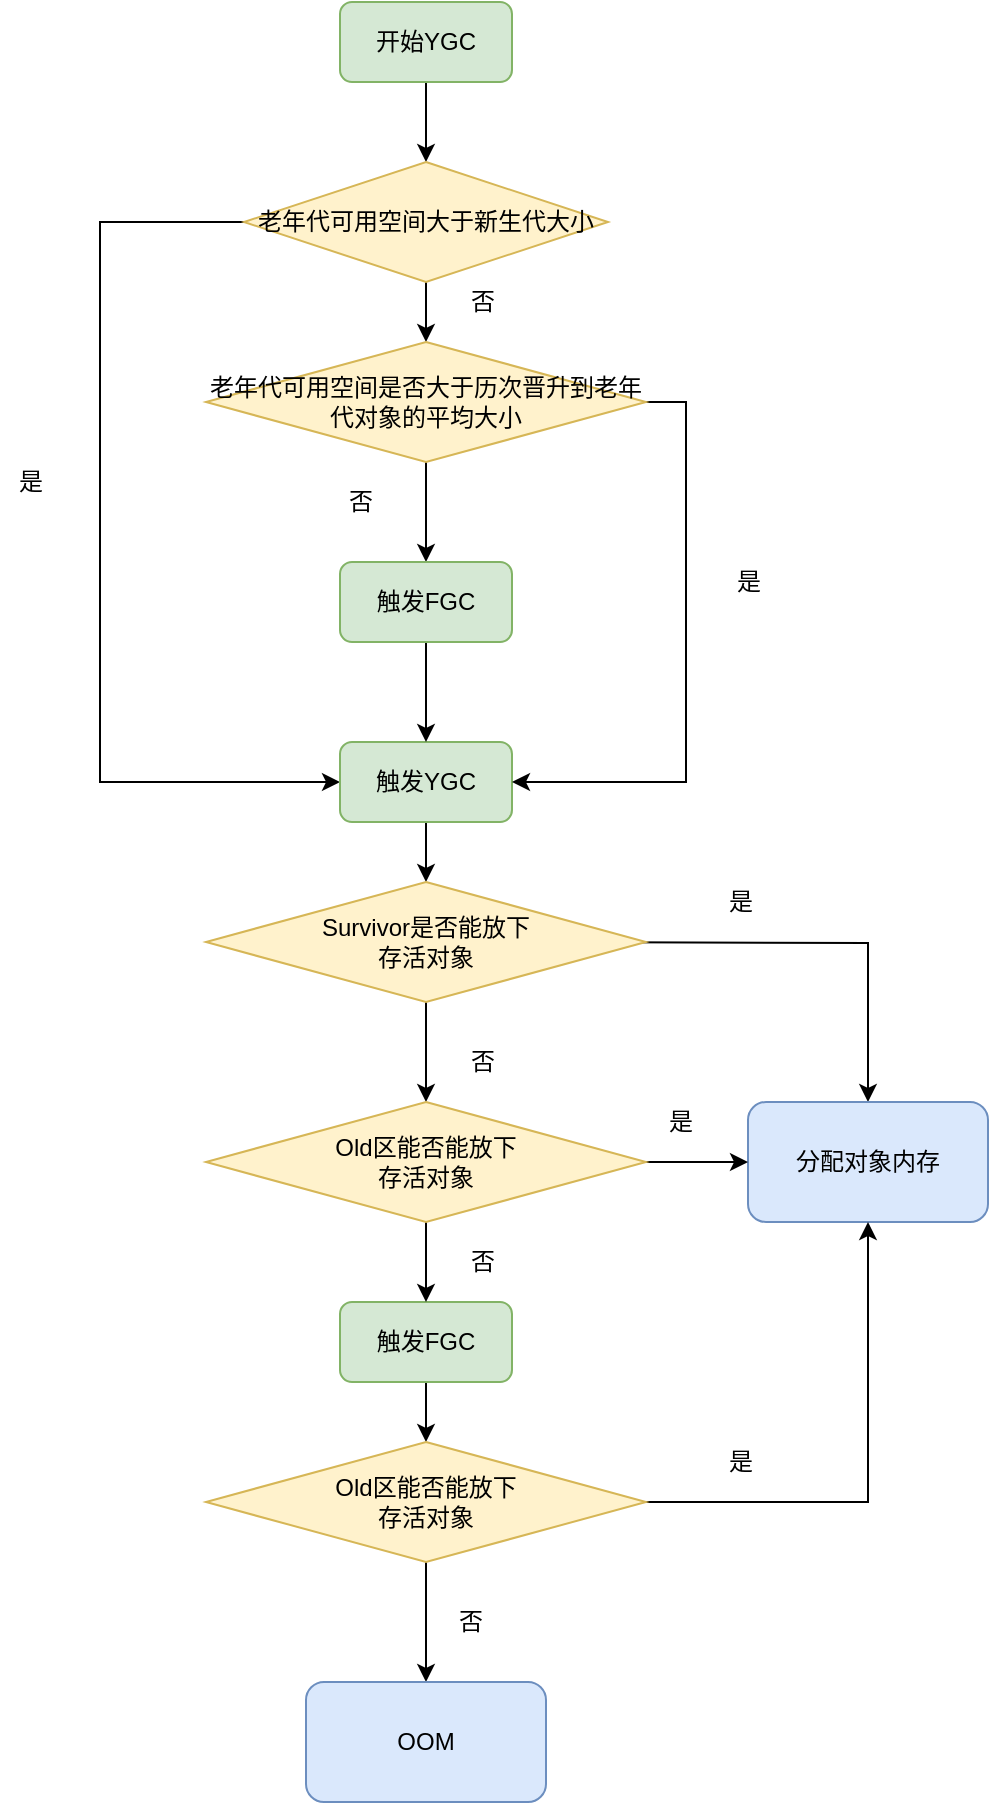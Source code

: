 <mxfile version="14.9.1" type="github">
  <diagram id="f8kKnvuMQM2X8OM3LZuz" name="Page-1">
    <mxGraphModel dx="946" dy="536" grid="1" gridSize="10" guides="1" tooltips="1" connect="1" arrows="1" fold="1" page="1" pageScale="1" pageWidth="827" pageHeight="1169" math="0" shadow="0">
      <root>
        <mxCell id="0" />
        <mxCell id="1" parent="0" />
        <mxCell id="R2dKKN8My9Zuvh4SsiUZ-13" style="edgeStyle=orthogonalEdgeStyle;rounded=0;orthogonalLoop=1;jettySize=auto;html=1;entryX=0.5;entryY=0;entryDx=0;entryDy=0;" edge="1" parent="1" source="R2dKKN8My9Zuvh4SsiUZ-1" target="R2dKKN8My9Zuvh4SsiUZ-2">
          <mxGeometry relative="1" as="geometry" />
        </mxCell>
        <mxCell id="R2dKKN8My9Zuvh4SsiUZ-1" value="开始YGC" style="rounded=1;whiteSpace=wrap;html=1;fillColor=#d5e8d4;strokeColor=#82b366;" vertex="1" parent="1">
          <mxGeometry x="210" y="90" width="86" height="40" as="geometry" />
        </mxCell>
        <mxCell id="R2dKKN8My9Zuvh4SsiUZ-15" style="edgeStyle=orthogonalEdgeStyle;rounded=0;orthogonalLoop=1;jettySize=auto;html=1;exitX=0;exitY=0.5;exitDx=0;exitDy=0;entryX=0;entryY=0.5;entryDx=0;entryDy=0;" edge="1" parent="1" source="R2dKKN8My9Zuvh4SsiUZ-2" target="R2dKKN8My9Zuvh4SsiUZ-3">
          <mxGeometry relative="1" as="geometry">
            <Array as="points">
              <mxPoint x="90" y="200" />
              <mxPoint x="90" y="480" />
            </Array>
          </mxGeometry>
        </mxCell>
        <mxCell id="R2dKKN8My9Zuvh4SsiUZ-16" value="" style="edgeStyle=orthogonalEdgeStyle;rounded=0;orthogonalLoop=1;jettySize=auto;html=1;" edge="1" parent="1" source="R2dKKN8My9Zuvh4SsiUZ-2" target="R2dKKN8My9Zuvh4SsiUZ-4">
          <mxGeometry relative="1" as="geometry" />
        </mxCell>
        <mxCell id="R2dKKN8My9Zuvh4SsiUZ-2" value="老年代可用空间大于新生代大小" style="rhombus;whiteSpace=wrap;html=1;fillColor=#fff2cc;strokeColor=#d6b656;" vertex="1" parent="1">
          <mxGeometry x="162" y="170" width="182" height="60" as="geometry" />
        </mxCell>
        <mxCell id="R2dKKN8My9Zuvh4SsiUZ-42" style="edgeStyle=orthogonalEdgeStyle;rounded=0;orthogonalLoop=1;jettySize=auto;html=1;entryX=0.5;entryY=0;entryDx=0;entryDy=0;" edge="1" parent="1" source="R2dKKN8My9Zuvh4SsiUZ-3" target="R2dKKN8My9Zuvh4SsiUZ-38">
          <mxGeometry relative="1" as="geometry" />
        </mxCell>
        <mxCell id="R2dKKN8My9Zuvh4SsiUZ-3" value="触发YGC" style="rounded=1;whiteSpace=wrap;html=1;fillColor=#d5e8d4;strokeColor=#82b366;" vertex="1" parent="1">
          <mxGeometry x="210" y="460" width="86" height="40" as="geometry" />
        </mxCell>
        <mxCell id="R2dKKN8My9Zuvh4SsiUZ-18" value="" style="edgeStyle=orthogonalEdgeStyle;rounded=0;orthogonalLoop=1;jettySize=auto;html=1;" edge="1" parent="1" source="R2dKKN8My9Zuvh4SsiUZ-4" target="R2dKKN8My9Zuvh4SsiUZ-7">
          <mxGeometry relative="1" as="geometry" />
        </mxCell>
        <mxCell id="R2dKKN8My9Zuvh4SsiUZ-20" style="edgeStyle=orthogonalEdgeStyle;rounded=0;orthogonalLoop=1;jettySize=auto;html=1;exitX=1;exitY=0.5;exitDx=0;exitDy=0;entryX=1;entryY=0.5;entryDx=0;entryDy=0;" edge="1" parent="1" source="R2dKKN8My9Zuvh4SsiUZ-4" target="R2dKKN8My9Zuvh4SsiUZ-3">
          <mxGeometry relative="1" as="geometry" />
        </mxCell>
        <mxCell id="R2dKKN8My9Zuvh4SsiUZ-4" value="老年代可用空间是否大于历次晋升到老年代对象的平均大小" style="rhombus;whiteSpace=wrap;html=1;fillColor=#fff2cc;strokeColor=#d6b656;" vertex="1" parent="1">
          <mxGeometry x="143" y="260" width="220" height="60" as="geometry" />
        </mxCell>
        <mxCell id="R2dKKN8My9Zuvh4SsiUZ-22" value="" style="edgeStyle=orthogonalEdgeStyle;rounded=0;orthogonalLoop=1;jettySize=auto;html=1;" edge="1" parent="1" source="R2dKKN8My9Zuvh4SsiUZ-7" target="R2dKKN8My9Zuvh4SsiUZ-3">
          <mxGeometry relative="1" as="geometry" />
        </mxCell>
        <mxCell id="R2dKKN8My9Zuvh4SsiUZ-7" value="触发FGC" style="rounded=1;whiteSpace=wrap;html=1;fillColor=#d5e8d4;strokeColor=#82b366;" vertex="1" parent="1">
          <mxGeometry x="210" y="370" width="86" height="40" as="geometry" />
        </mxCell>
        <mxCell id="R2dKKN8My9Zuvh4SsiUZ-17" value="是" style="text;html=1;align=center;verticalAlign=middle;resizable=0;points=[];autosize=1;strokeColor=none;" vertex="1" parent="1">
          <mxGeometry x="40" y="320" width="30" height="20" as="geometry" />
        </mxCell>
        <mxCell id="R2dKKN8My9Zuvh4SsiUZ-19" value="否" style="text;html=1;align=center;verticalAlign=middle;resizable=0;points=[];autosize=1;strokeColor=none;" vertex="1" parent="1">
          <mxGeometry x="205" y="330" width="30" height="20" as="geometry" />
        </mxCell>
        <mxCell id="R2dKKN8My9Zuvh4SsiUZ-21" value="是" style="text;html=1;align=center;verticalAlign=middle;resizable=0;points=[];autosize=1;strokeColor=none;" vertex="1" parent="1">
          <mxGeometry x="399" y="370" width="30" height="20" as="geometry" />
        </mxCell>
        <mxCell id="R2dKKN8My9Zuvh4SsiUZ-33" style="edgeStyle=orthogonalEdgeStyle;rounded=0;orthogonalLoop=1;jettySize=auto;html=1;exitX=1;exitY=0.5;exitDx=0;exitDy=0;entryX=0.5;entryY=0;entryDx=0;entryDy=0;" edge="1" parent="1" target="R2dKKN8My9Zuvh4SsiUZ-25">
          <mxGeometry relative="1" as="geometry">
            <mxPoint x="313" y="560" as="sourcePoint" />
          </mxGeometry>
        </mxCell>
        <mxCell id="R2dKKN8My9Zuvh4SsiUZ-25" value="分配对象内存" style="rounded=1;whiteSpace=wrap;html=1;fillColor=#dae8fc;strokeColor=#6c8ebf;" vertex="1" parent="1">
          <mxGeometry x="414" y="640" width="120" height="60" as="geometry" />
        </mxCell>
        <mxCell id="R2dKKN8My9Zuvh4SsiUZ-48" style="edgeStyle=orthogonalEdgeStyle;rounded=0;orthogonalLoop=1;jettySize=auto;html=1;exitX=0.5;exitY=1;exitDx=0;exitDy=0;entryX=0.5;entryY=0;entryDx=0;entryDy=0;" edge="1" parent="1" source="R2dKKN8My9Zuvh4SsiUZ-27" target="R2dKKN8My9Zuvh4SsiUZ-28">
          <mxGeometry relative="1" as="geometry" />
        </mxCell>
        <mxCell id="R2dKKN8My9Zuvh4SsiUZ-27" value="触发FGC" style="rounded=1;whiteSpace=wrap;html=1;fillColor=#d5e8d4;strokeColor=#82b366;" vertex="1" parent="1">
          <mxGeometry x="210" y="740" width="86" height="40" as="geometry" />
        </mxCell>
        <mxCell id="R2dKKN8My9Zuvh4SsiUZ-35" style="edgeStyle=orthogonalEdgeStyle;rounded=0;orthogonalLoop=1;jettySize=auto;html=1;exitX=1;exitY=0.5;exitDx=0;exitDy=0;" edge="1" parent="1" source="R2dKKN8My9Zuvh4SsiUZ-28" target="R2dKKN8My9Zuvh4SsiUZ-25">
          <mxGeometry relative="1" as="geometry" />
        </mxCell>
        <mxCell id="R2dKKN8My9Zuvh4SsiUZ-36" value="" style="edgeStyle=orthogonalEdgeStyle;rounded=0;orthogonalLoop=1;jettySize=auto;html=1;" edge="1" parent="1" source="R2dKKN8My9Zuvh4SsiUZ-28" target="R2dKKN8My9Zuvh4SsiUZ-29">
          <mxGeometry relative="1" as="geometry" />
        </mxCell>
        <mxCell id="R2dKKN8My9Zuvh4SsiUZ-28" value="Old区能否能放下&lt;br&gt;存活对象" style="rhombus;whiteSpace=wrap;html=1;fillColor=#fff2cc;strokeColor=#d6b656;" vertex="1" parent="1">
          <mxGeometry x="143" y="810" width="220" height="60" as="geometry" />
        </mxCell>
        <mxCell id="R2dKKN8My9Zuvh4SsiUZ-29" value="OOM" style="rounded=1;whiteSpace=wrap;html=1;fillColor=#dae8fc;strokeColor=#6c8ebf;" vertex="1" parent="1">
          <mxGeometry x="193" y="930" width="120" height="60" as="geometry" />
        </mxCell>
        <mxCell id="R2dKKN8My9Zuvh4SsiUZ-37" value="否" style="text;html=1;align=center;verticalAlign=middle;resizable=0;points=[];autosize=1;strokeColor=none;" vertex="1" parent="1">
          <mxGeometry x="266" y="230" width="30" height="20" as="geometry" />
        </mxCell>
        <mxCell id="R2dKKN8My9Zuvh4SsiUZ-43" value="" style="edgeStyle=orthogonalEdgeStyle;rounded=0;orthogonalLoop=1;jettySize=auto;html=1;" edge="1" parent="1" source="R2dKKN8My9Zuvh4SsiUZ-38" target="R2dKKN8My9Zuvh4SsiUZ-39">
          <mxGeometry relative="1" as="geometry" />
        </mxCell>
        <mxCell id="R2dKKN8My9Zuvh4SsiUZ-38" value="Survivor是否能放下&lt;br&gt;存活对象" style="rhombus;whiteSpace=wrap;html=1;fillColor=#fff2cc;strokeColor=#d6b656;" vertex="1" parent="1">
          <mxGeometry x="143" y="530" width="220" height="60" as="geometry" />
        </mxCell>
        <mxCell id="R2dKKN8My9Zuvh4SsiUZ-44" style="edgeStyle=orthogonalEdgeStyle;rounded=0;orthogonalLoop=1;jettySize=auto;html=1;exitX=1;exitY=0.5;exitDx=0;exitDy=0;entryX=0;entryY=0.5;entryDx=0;entryDy=0;" edge="1" parent="1" source="R2dKKN8My9Zuvh4SsiUZ-39" target="R2dKKN8My9Zuvh4SsiUZ-25">
          <mxGeometry relative="1" as="geometry" />
        </mxCell>
        <mxCell id="R2dKKN8My9Zuvh4SsiUZ-47" style="edgeStyle=orthogonalEdgeStyle;rounded=0;orthogonalLoop=1;jettySize=auto;html=1;exitX=0.5;exitY=1;exitDx=0;exitDy=0;entryX=0.5;entryY=0;entryDx=0;entryDy=0;" edge="1" parent="1" source="R2dKKN8My9Zuvh4SsiUZ-39" target="R2dKKN8My9Zuvh4SsiUZ-27">
          <mxGeometry relative="1" as="geometry" />
        </mxCell>
        <mxCell id="R2dKKN8My9Zuvh4SsiUZ-39" value="Old区能否能放下&lt;br&gt;存活对象" style="rhombus;whiteSpace=wrap;html=1;fillColor=#fff2cc;strokeColor=#d6b656;" vertex="1" parent="1">
          <mxGeometry x="143" y="640" width="220" height="60" as="geometry" />
        </mxCell>
        <mxCell id="R2dKKN8My9Zuvh4SsiUZ-49" value="是" style="text;html=1;align=center;verticalAlign=middle;resizable=0;points=[];autosize=1;strokeColor=none;" vertex="1" parent="1">
          <mxGeometry x="395" y="530" width="30" height="20" as="geometry" />
        </mxCell>
        <mxCell id="R2dKKN8My9Zuvh4SsiUZ-50" value="否" style="text;html=1;align=center;verticalAlign=middle;resizable=0;points=[];autosize=1;strokeColor=none;" vertex="1" parent="1">
          <mxGeometry x="266" y="610" width="30" height="20" as="geometry" />
        </mxCell>
        <mxCell id="R2dKKN8My9Zuvh4SsiUZ-51" value="否" style="text;html=1;align=center;verticalAlign=middle;resizable=0;points=[];autosize=1;strokeColor=none;" vertex="1" parent="1">
          <mxGeometry x="266" y="710" width="30" height="20" as="geometry" />
        </mxCell>
        <mxCell id="R2dKKN8My9Zuvh4SsiUZ-52" value="是" style="text;html=1;align=center;verticalAlign=middle;resizable=0;points=[];autosize=1;strokeColor=none;" vertex="1" parent="1">
          <mxGeometry x="365" y="640" width="30" height="20" as="geometry" />
        </mxCell>
        <mxCell id="R2dKKN8My9Zuvh4SsiUZ-53" value="是" style="text;html=1;align=center;verticalAlign=middle;resizable=0;points=[];autosize=1;strokeColor=none;" vertex="1" parent="1">
          <mxGeometry x="395" y="810" width="30" height="20" as="geometry" />
        </mxCell>
        <mxCell id="R2dKKN8My9Zuvh4SsiUZ-54" value="否" style="text;html=1;align=center;verticalAlign=middle;resizable=0;points=[];autosize=1;strokeColor=none;" vertex="1" parent="1">
          <mxGeometry x="260" y="890" width="30" height="20" as="geometry" />
        </mxCell>
      </root>
    </mxGraphModel>
  </diagram>
</mxfile>
